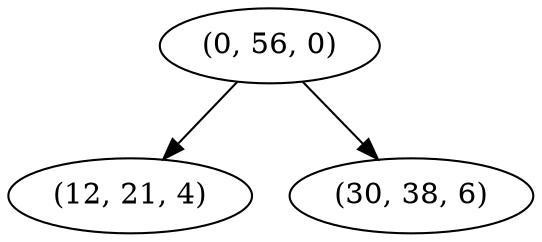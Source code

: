 digraph tree {
    "(0, 56, 0)";
    "(12, 21, 4)";
    "(30, 38, 6)";
    "(0, 56, 0)" -> "(12, 21, 4)";
    "(0, 56, 0)" -> "(30, 38, 6)";
}
